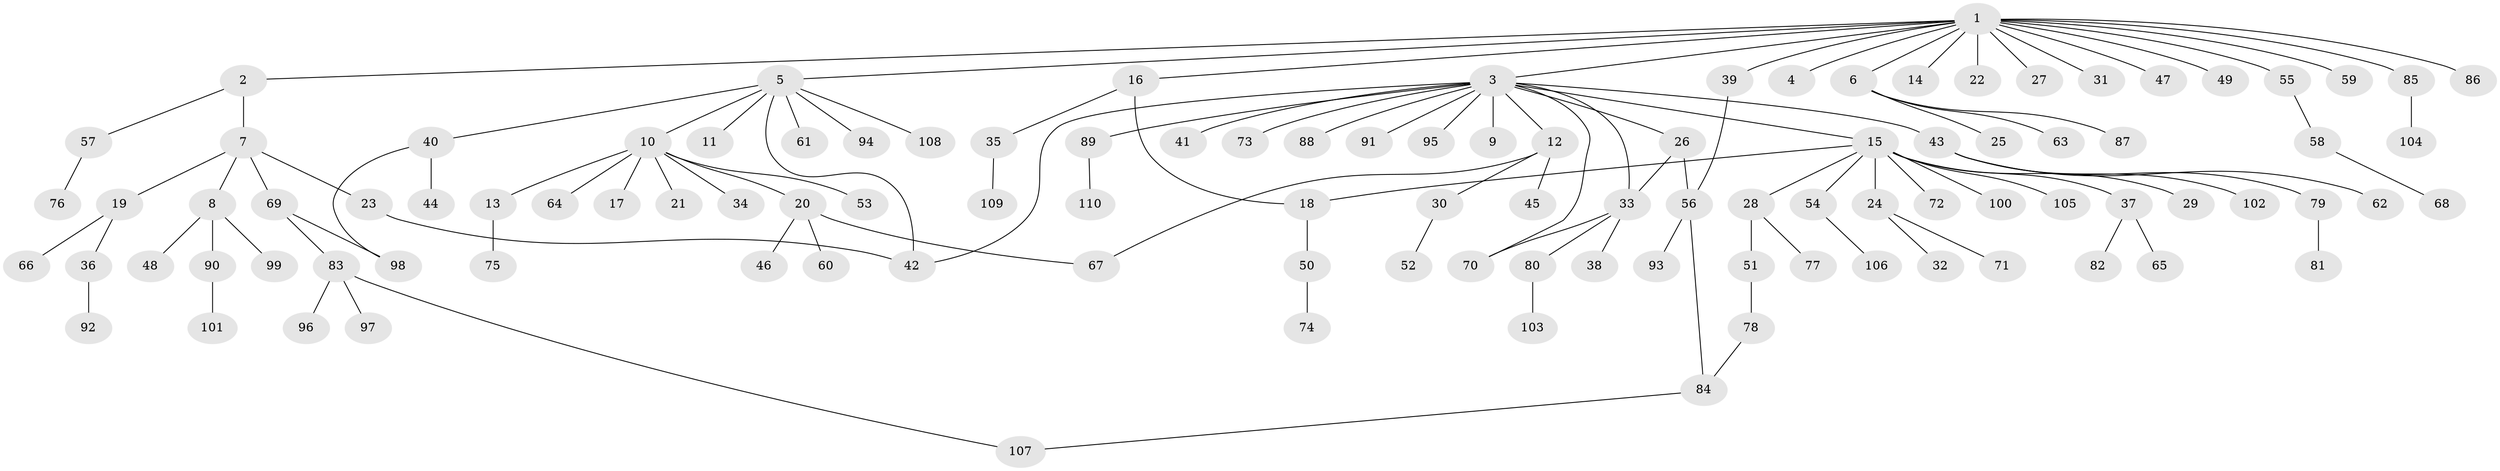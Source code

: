 // coarse degree distribution, {16: 0.01282051282051282, 3: 0.1794871794871795, 14: 0.01282051282051282, 1: 0.5641025641025641, 7: 0.02564102564102564, 5: 0.01282051282051282, 9: 0.01282051282051282, 2: 0.16666666666666666, 4: 0.01282051282051282}
// Generated by graph-tools (version 1.1) at 2025/50/03/04/25 22:50:05]
// undirected, 110 vertices, 119 edges
graph export_dot {
  node [color=gray90,style=filled];
  1;
  2;
  3;
  4;
  5;
  6;
  7;
  8;
  9;
  10;
  11;
  12;
  13;
  14;
  15;
  16;
  17;
  18;
  19;
  20;
  21;
  22;
  23;
  24;
  25;
  26;
  27;
  28;
  29;
  30;
  31;
  32;
  33;
  34;
  35;
  36;
  37;
  38;
  39;
  40;
  41;
  42;
  43;
  44;
  45;
  46;
  47;
  48;
  49;
  50;
  51;
  52;
  53;
  54;
  55;
  56;
  57;
  58;
  59;
  60;
  61;
  62;
  63;
  64;
  65;
  66;
  67;
  68;
  69;
  70;
  71;
  72;
  73;
  74;
  75;
  76;
  77;
  78;
  79;
  80;
  81;
  82;
  83;
  84;
  85;
  86;
  87;
  88;
  89;
  90;
  91;
  92;
  93;
  94;
  95;
  96;
  97;
  98;
  99;
  100;
  101;
  102;
  103;
  104;
  105;
  106;
  107;
  108;
  109;
  110;
  1 -- 2;
  1 -- 3;
  1 -- 4;
  1 -- 5;
  1 -- 6;
  1 -- 14;
  1 -- 16;
  1 -- 22;
  1 -- 27;
  1 -- 31;
  1 -- 39;
  1 -- 47;
  1 -- 49;
  1 -- 55;
  1 -- 59;
  1 -- 85;
  1 -- 86;
  2 -- 7;
  2 -- 57;
  3 -- 9;
  3 -- 12;
  3 -- 15;
  3 -- 26;
  3 -- 33;
  3 -- 41;
  3 -- 42;
  3 -- 43;
  3 -- 70;
  3 -- 73;
  3 -- 88;
  3 -- 89;
  3 -- 91;
  3 -- 95;
  5 -- 10;
  5 -- 11;
  5 -- 40;
  5 -- 42;
  5 -- 61;
  5 -- 94;
  5 -- 108;
  6 -- 25;
  6 -- 63;
  6 -- 87;
  7 -- 8;
  7 -- 19;
  7 -- 23;
  7 -- 69;
  8 -- 48;
  8 -- 90;
  8 -- 99;
  10 -- 13;
  10 -- 17;
  10 -- 20;
  10 -- 21;
  10 -- 34;
  10 -- 53;
  10 -- 64;
  12 -- 30;
  12 -- 45;
  12 -- 67;
  13 -- 75;
  15 -- 18;
  15 -- 24;
  15 -- 28;
  15 -- 29;
  15 -- 37;
  15 -- 54;
  15 -- 72;
  15 -- 100;
  15 -- 105;
  16 -- 18;
  16 -- 35;
  18 -- 50;
  19 -- 36;
  19 -- 66;
  20 -- 46;
  20 -- 60;
  20 -- 67;
  23 -- 42;
  24 -- 32;
  24 -- 71;
  26 -- 33;
  26 -- 56;
  28 -- 51;
  28 -- 77;
  30 -- 52;
  33 -- 38;
  33 -- 70;
  33 -- 80;
  35 -- 109;
  36 -- 92;
  37 -- 65;
  37 -- 82;
  39 -- 56;
  40 -- 44;
  40 -- 98;
  43 -- 62;
  43 -- 79;
  43 -- 102;
  50 -- 74;
  51 -- 78;
  54 -- 106;
  55 -- 58;
  56 -- 84;
  56 -- 93;
  57 -- 76;
  58 -- 68;
  69 -- 83;
  69 -- 98;
  78 -- 84;
  79 -- 81;
  80 -- 103;
  83 -- 96;
  83 -- 97;
  83 -- 107;
  84 -- 107;
  85 -- 104;
  89 -- 110;
  90 -- 101;
}
